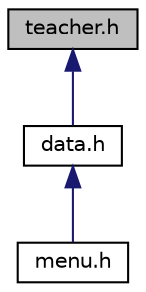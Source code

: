 digraph "teacher.h"
{
 // LATEX_PDF_SIZE
  edge [fontname="Helvetica",fontsize="10",labelfontname="Helvetica",labelfontsize="10"];
  node [fontname="Helvetica",fontsize="10",shape=record];
  Node1 [label="teacher.h",height=0.2,width=0.4,color="black", fillcolor="grey75", style="filled", fontcolor="black",tooltip="Файл с описанием класса Teacher."];
  Node1 -> Node2 [dir="back",color="midnightblue",fontsize="10",style="solid"];
  Node2 [label="data.h",height=0.2,width=0.4,color="black", fillcolor="white", style="filled",URL="$data_8h.html",tooltip="Файл с описанием класса Data."];
  Node2 -> Node3 [dir="back",color="midnightblue",fontsize="10",style="solid"];
  Node3 [label="menu.h",height=0.2,width=0.4,color="black", fillcolor="white", style="filled",URL="$menu_8h.html",tooltip="Файл с описанием класса Menu."];
}
